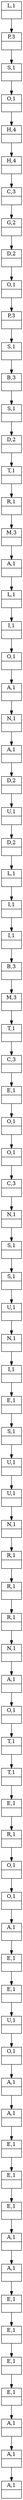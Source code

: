 digraph Cola {
Nodo0[shape=record,label="{L,1|<next>}"];
Nodo1[shape=record,label="{P,3|<next>}"];
Nodo2[shape=record,label="{S,1|<next>}"];
Nodo3[shape=record,label="{O,1|<next>}"];
Nodo4[shape=record,label="{H,4|<next>}"];
Nodo5[shape=record,label="{H,4|<next>}"];
Nodo6[shape=record,label="{C,3|<next>}"];
Nodo7[shape=record,label="{G,2|<next>}"];
Nodo8[shape=record,label="{D,2|<next>}"];
Nodo9[shape=record,label="{O,1|<next>}"];
Nodo10[shape=record,label="{P,3|<next>}"];
Nodo11[shape=record,label="{S,1|<next>}"];
Nodo12[shape=record,label="{B,3|<next>}"];
Nodo13[shape=record,label="{S,1|<next>}"];
Nodo14[shape=record,label="{D,2|<next>}"];
Nodo15[shape=record,label="{T,1|<next>}"];
Nodo16[shape=record,label="{R,1|<next>}"];
Nodo17[shape=record,label="{M,3|<next>}"];
Nodo18[shape=record,label="{A,1|<next>}"];
Nodo19[shape=record,label="{L,1|<next>}"];
Nodo20[shape=record,label="{I,1|<next>}"];
Nodo21[shape=record,label="{O,1|<next>}"];
Nodo22[shape=record,label="{A,1|<next>}"];
Nodo23[shape=record,label="{N,1|<next>}"];
Nodo24[shape=record,label="{A,1|<next>}"];
Nodo25[shape=record,label="{D,2|<next>}"];
Nodo26[shape=record,label="{U,1|<next>}"];
Nodo27[shape=record,label="{D,2|<next>}"];
Nodo28[shape=record,label="{L,1|<next>}"];
Nodo29[shape=record,label="{I,1|<next>}"];
Nodo30[shape=record,label="{I,1|<next>}"];
Nodo31[shape=record,label="{B,3|<next>}"];
Nodo32[shape=record,label="{M,3|<next>}"];
Nodo33[shape=record,label="{T,1|<next>}"];
Nodo34[shape=record,label="{C,3|<next>}"];
Nodo35[shape=record,label="{E,1|<next>}"];
Nodo36[shape=record,label="{O,1|<next>}"];
Nodo37[shape=record,label="{O,1|<next>}"];
Nodo38[shape=record,label="{C,3|<next>}"];
Nodo39[shape=record,label="{N,1|<next>}"];
Nodo40[shape=record,label="{S,1|<next>}"];
Nodo41[shape=record,label="{S,1|<next>}"];
Nodo42[shape=record,label="{U,1|<next>}"];
Nodo43[shape=record,label="{N,1|<next>}"];
Nodo44[shape=record,label="{I,1|<next>}"];
Nodo45[shape=record,label="{E,1|<next>}"];
Nodo46[shape=record,label="{S,1|<next>}"];
Nodo47[shape=record,label="{U,1|<next>}"];
Nodo48[shape=record,label="{U,1|<next>}"];
Nodo49[shape=record,label="{N,1|<next>}"];
Nodo50[shape=record,label="{R,1|<next>}"];
Nodo51[shape=record,label="{R,1|<next>}"];
Nodo52[shape=record,label="{R,1|<next>}"];
Nodo53[shape=record,label="{N,1|<next>}"];
Nodo54[shape=record,label="{A,1|<next>}"];
Nodo55[shape=record,label="{O,1|<next>}"];
Nodo56[shape=record,label="{T,1|<next>}"];
Nodo57[shape=record,label="{T,1|<next>}"];
Nodo58[shape=record,label="{E,1|<next>}"];
Nodo59[shape=record,label="{R,1|<next>}"];
Nodo60[shape=record,label="{O,1|<next>}"];
Nodo61[shape=record,label="{O,1|<next>}"];
Nodo62[shape=record,label="{A,1|<next>}"];
Nodo63[shape=record,label="{E,1|<next>}"];
Nodo64[shape=record,label="{E,1|<next>}"];
Nodo65[shape=record,label="{U,1|<next>}"];
Nodo66[shape=record,label="{O,1|<next>}"];
Nodo67[shape=record,label="{A,1|<next>}"];
Nodo68[shape=record,label="{A,1|<next>}"];
Nodo69[shape=record,label="{E,1|<next>}"];
Nodo70[shape=record,label="{E,1|<next>}"];
Nodo71[shape=record,label="{E,1|<next>}"];
Nodo72[shape=record,label="{A,1|<next>}"];
Nodo73[shape=record,label="{A,1|<next>}"];
Nodo74[shape=record,label="{E,1|<next>}"];
Nodo75[shape=record,label="{E,1|<next>}"];
Nodo76[shape=record,label="{E,1|<next>}"];
Nodo77[shape=record,label="{E,1|<next>}"];
Nodo78[shape=record,label="{A,1|<next>}"];
Nodo79[shape=record,label="{A,1|<next>}"];
Nodo80[shape=record,label="{A,1|<next>}"];
Nodo0->Nodo1;
Nodo1->Nodo2;
Nodo2->Nodo3;
Nodo3->Nodo4;
Nodo4->Nodo5;
Nodo5->Nodo6;
Nodo6->Nodo7;
Nodo7->Nodo8;
Nodo8->Nodo9;
Nodo9->Nodo10;
Nodo10->Nodo11;
Nodo11->Nodo12;
Nodo12->Nodo13;
Nodo13->Nodo14;
Nodo14->Nodo15;
Nodo15->Nodo16;
Nodo16->Nodo17;
Nodo17->Nodo18;
Nodo18->Nodo19;
Nodo19->Nodo20;
Nodo20->Nodo21;
Nodo21->Nodo22;
Nodo22->Nodo23;
Nodo23->Nodo24;
Nodo24->Nodo25;
Nodo25->Nodo26;
Nodo26->Nodo27;
Nodo27->Nodo28;
Nodo28->Nodo29;
Nodo29->Nodo30;
Nodo30->Nodo31;
Nodo31->Nodo32;
Nodo32->Nodo33;
Nodo33->Nodo34;
Nodo34->Nodo35;
Nodo35->Nodo36;
Nodo36->Nodo37;
Nodo37->Nodo38;
Nodo38->Nodo39;
Nodo39->Nodo40;
Nodo40->Nodo41;
Nodo41->Nodo42;
Nodo42->Nodo43;
Nodo43->Nodo44;
Nodo44->Nodo45;
Nodo45->Nodo46;
Nodo46->Nodo47;
Nodo47->Nodo48;
Nodo48->Nodo49;
Nodo49->Nodo50;
Nodo50->Nodo51;
Nodo51->Nodo52;
Nodo52->Nodo53;
Nodo53->Nodo54;
Nodo54->Nodo55;
Nodo55->Nodo56;
Nodo56->Nodo57;
Nodo57->Nodo58;
Nodo58->Nodo59;
Nodo59->Nodo60;
Nodo60->Nodo61;
Nodo61->Nodo62;
Nodo62->Nodo63;
Nodo63->Nodo64;
Nodo64->Nodo65;
Nodo65->Nodo66;
Nodo66->Nodo67;
Nodo67->Nodo68;
Nodo68->Nodo69;
Nodo69->Nodo70;
Nodo70->Nodo71;
Nodo71->Nodo72;
Nodo72->Nodo73;
Nodo73->Nodo74;
Nodo74->Nodo75;
Nodo75->Nodo76;
Nodo76->Nodo77;
Nodo77->Nodo78;
Nodo78->Nodo79;
Nodo79->Nodo80;
}
